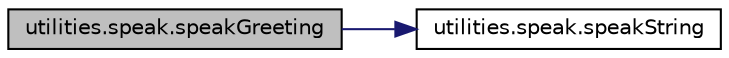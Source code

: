 digraph "utilities.speak.speakGreeting"
{
  edge [fontname="Helvetica",fontsize="10",labelfontname="Helvetica",labelfontsize="10"];
  node [fontname="Helvetica",fontsize="10",shape=record];
  rankdir="LR";
  Node1 [label="utilities.speak.speakGreeting",height=0.2,width=0.4,color="black", fillcolor="grey75", style="filled" fontcolor="black"];
  Node1 -> Node2 [color="midnightblue",fontsize="10",style="solid",fontname="Helvetica"];
  Node2 [label="utilities.speak.speakString",height=0.2,width=0.4,color="black", fillcolor="white", style="filled",URL="$namespaceutilities_1_1speak.html#a042e05d1953189315627a8f01e828850"];
}
